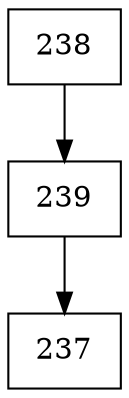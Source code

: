 digraph G {
  node [shape=record];
  node0 [label="{238}"];
  node0 -> node1;
  node1 [label="{239}"];
  node1 -> node2;
  node2 [label="{237}"];
}
